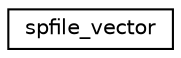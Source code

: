 digraph G
{
  edge [fontname="Helvetica",fontsize="10",labelfontname="Helvetica",labelfontsize="10"];
  node [fontname="Helvetica",fontsize="10",shape=record];
  rankdir="LR";
  Node1 [label="spfile_vector",height=0.2,width=0.4,color="black", fillcolor="white", style="filled",URL="$classspfile__vector.html"];
}
